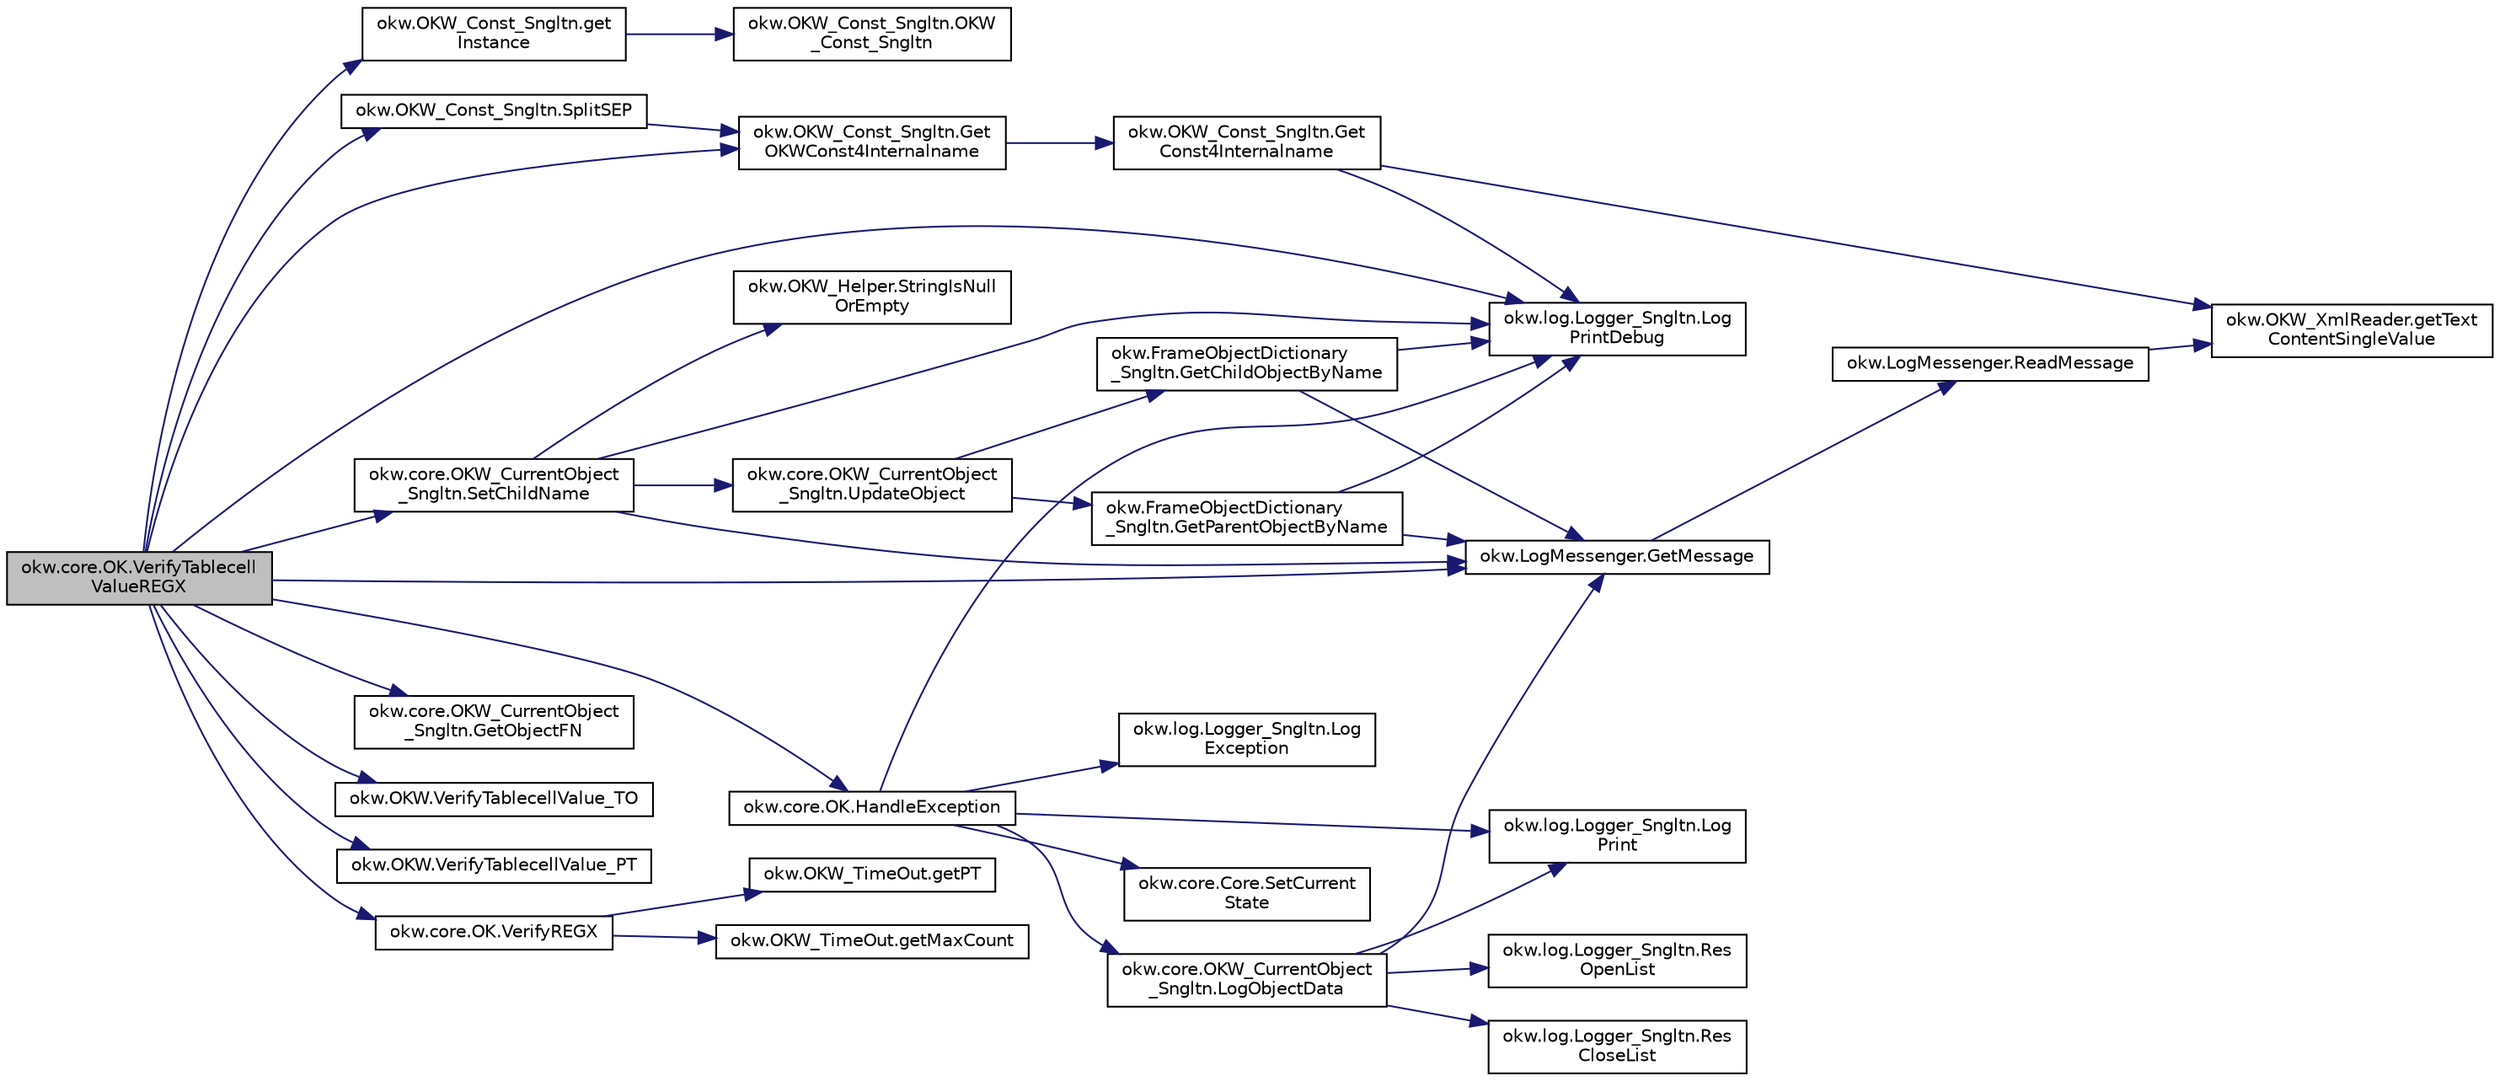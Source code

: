 digraph "okw.core.OK.VerifyTablecellValueREGX"
{
 // INTERACTIVE_SVG=YES
  edge [fontname="Helvetica",fontsize="10",labelfontname="Helvetica",labelfontsize="10"];
  node [fontname="Helvetica",fontsize="10",shape=record];
  rankdir="LR";
  Node1273 [label="okw.core.OK.VerifyTablecell\lValueREGX",height=0.2,width=0.4,color="black", fillcolor="grey75", style="filled", fontcolor="black"];
  Node1273 -> Node1274 [color="midnightblue",fontsize="10",style="solid",fontname="Helvetica"];
  Node1274 [label="okw.OKW_Const_Sngltn.get\lInstance",height=0.2,width=0.4,color="black", fillcolor="white", style="filled",URL="$classokw_1_1_o_k_w___const___sngltn.html#afdb8f095b58cbd870dbb8eb353e3b0bf",tooltip="Holt die einzige Instanz dieser Klasse. "];
  Node1274 -> Node1275 [color="midnightblue",fontsize="10",style="solid",fontname="Helvetica"];
  Node1275 [label="okw.OKW_Const_Sngltn.OKW\l_Const_Sngltn",height=0.2,width=0.4,color="black", fillcolor="white", style="filled",URL="$classokw_1_1_o_k_w___const___sngltn.html#a8404c43fc549df30d37c369c7d6e89ae",tooltip="Privater Konstruktor ohne Parameter im Entwurfsmuster Singelton initialisiert die Klasse OKW_Const..."];
  Node1273 -> Node1276 [color="midnightblue",fontsize="10",style="solid",fontname="Helvetica"];
  Node1276 [label="okw.OKW_Const_Sngltn.Get\lOKWConst4Internalname",height=0.2,width=0.4,color="black", fillcolor="white", style="filled",URL="$classokw_1_1_o_k_w___const___sngltn.html#a02c05c79f7ea6e862a81a64ce23941fd",tooltip="Methode ermittelt für Internalname und der aktuell eingestellten Sprache den Wert für OKWConst..."];
  Node1276 -> Node1277 [color="midnightblue",fontsize="10",style="solid",fontname="Helvetica"];
  Node1277 [label="okw.OKW_Const_Sngltn.Get\lConst4Internalname",height=0.2,width=0.4,color="black", fillcolor="white", style="filled",URL="$classokw_1_1_o_k_w___const___sngltn.html#a51cde06bf07e855ba4d69ff36b9a27f7",tooltip="Methode ermittelt für Internalname und der aktuell eingestellten Sprache den Wert für Const..."];
  Node1277 -> Node1278 [color="midnightblue",fontsize="10",style="solid",fontname="Helvetica"];
  Node1278 [label="okw.log.Logger_Sngltn.Log\lPrintDebug",height=0.2,width=0.4,color="black", fillcolor="white", style="filled",URL="$classokw_1_1log_1_1_logger___sngltn.html#a313f97c79ba4662d9daaf7f537dd02f4",tooltip="Loggt eine Nachricht. "];
  Node1277 -> Node1279 [color="midnightblue",fontsize="10",style="solid",fontname="Helvetica"];
  Node1279 [label="okw.OKW_XmlReader.getText\lContentSingleValue",height=0.2,width=0.4,color="black", fillcolor="white", style="filled",URL="$classokw_1_1_o_k_w___xml_reader.html#ab920b5335a2e1429c14cc5f8e79f39eb",tooltip="Lies den TextContent eines Tag. "];
  Node1273 -> Node1278 [color="midnightblue",fontsize="10",style="solid",fontname="Helvetica"];
  Node1273 -> Node1280 [color="midnightblue",fontsize="10",style="solid",fontname="Helvetica"];
  Node1280 [label="okw.LogMessenger.GetMessage",height=0.2,width=0.4,color="black", fillcolor="white", style="filled",URL="$classokw_1_1_log_messenger.html#af225d1f037d47b3b085175c09d78bdd2",tooltip="Holt die Log-Meldung für MethodeNmae/Textkey ohne weitere Parameter. "];
  Node1280 -> Node1281 [color="midnightblue",fontsize="10",style="solid",fontname="Helvetica"];
  Node1281 [label="okw.LogMessenger.ReadMessage",height=0.2,width=0.4,color="black", fillcolor="white", style="filled",URL="$classokw_1_1_log_messenger.html#a530cd6ab82ec82a04206a2e976ec06e3",tooltip="Interne Kernfunktion holt die Log-Meldung mit Platzhaltern aus der XML-Datei. "];
  Node1281 -> Node1279 [color="midnightblue",fontsize="10",style="solid",fontname="Helvetica"];
  Node1273 -> Node1282 [color="midnightblue",fontsize="10",style="solid",fontname="Helvetica"];
  Node1282 [label="okw.OKW_Const_Sngltn.SplitSEP",height=0.2,width=0.4,color="black", fillcolor="white", style="filled",URL="$classokw_1_1_o_k_w___const___sngltn.html#a3851ae4f27e2ae512749767b86b3fc13",tooltip="Methode trennt einen String und wandelt diesen in einen ListString um. "];
  Node1282 -> Node1276 [color="midnightblue",fontsize="10",style="solid",fontname="Helvetica"];
  Node1273 -> Node1283 [color="midnightblue",fontsize="10",style="solid",fontname="Helvetica"];
  Node1283 [label="okw.core.OKW_CurrentObject\l_Sngltn.SetChildName",height=0.2,width=0.4,color="black", fillcolor="white", style="filled",URL="$classokw_1_1core_1_1_o_k_w___current_object___sngltn.html#aaf87c468ae2476e28fe8a4fb8f996277",tooltip="Setzt das Kindobjekt. "];
  Node1283 -> Node1278 [color="midnightblue",fontsize="10",style="solid",fontname="Helvetica"];
  Node1283 -> Node1280 [color="midnightblue",fontsize="10",style="solid",fontname="Helvetica"];
  Node1283 -> Node1284 [color="midnightblue",fontsize="10",style="solid",fontname="Helvetica"];
  Node1284 [label="okw.OKW_Helper.StringIsNull\lOrEmpty",height=0.2,width=0.4,color="black", fillcolor="white", style="filled",URL="$classokw_1_1_o_k_w___helper.html#ac042a51d58d56ede78ecff1b082f72f3",tooltip="Prüft ob der gegeben String fpsStrin null oder leer (\"\") ist. "];
  Node1283 -> Node1285 [color="midnightblue",fontsize="10",style="solid",fontname="Helvetica"];
  Node1285 [label="okw.core.OKW_CurrentObject\l_Sngltn.UpdateObject",height=0.2,width=0.4,color="black", fillcolor="white", style="filled",URL="$classokw_1_1core_1_1_o_k_w___current_object___sngltn.html#ae9a94a0fbfc07ca5f94e2acf44abee3a",tooltip="Methode aktualisert zwei Werte: "];
  Node1285 -> Node1286 [color="midnightblue",fontsize="10",style="solid",fontname="Helvetica"];
  Node1286 [label="okw.FrameObjectDictionary\l_Sngltn.GetParentObjectByName",height=0.2,width=0.4,color="black", fillcolor="white", style="filled",URL="$classokw_1_1_frame_object_dictionary___sngltn.html#ad8f8fa2d1e817d6390238be819f0fc35",tooltip="Die Methode liefert das Frame-Object des gegebenen FN eines Fensterobjektes zurück. "];
  Node1286 -> Node1278 [color="midnightblue",fontsize="10",style="solid",fontname="Helvetica"];
  Node1286 -> Node1280 [color="midnightblue",fontsize="10",style="solid",fontname="Helvetica"];
  Node1285 -> Node1287 [color="midnightblue",fontsize="10",style="solid",fontname="Helvetica"];
  Node1287 [label="okw.FrameObjectDictionary\l_Sngltn.GetChildObjectByName",height=0.2,width=0.4,color="black", fillcolor="white", style="filled",URL="$classokw_1_1_frame_object_dictionary___sngltn.html#ad6907b6c5e325dcb48932a56aefdbd38",tooltip="Die Methode liefert das Objekt des gegebenen Kindobjekttests zurück. "];
  Node1287 -> Node1278 [color="midnightblue",fontsize="10",style="solid",fontname="Helvetica"];
  Node1287 -> Node1280 [color="midnightblue",fontsize="10",style="solid",fontname="Helvetica"];
  Node1273 -> Node1288 [color="midnightblue",fontsize="10",style="solid",fontname="Helvetica"];
  Node1288 [label="okw.core.OKW_CurrentObject\l_Sngltn.GetObjectFN",height=0.2,width=0.4,color="black", fillcolor="white", style="filled",URL="$classokw_1_1core_1_1_o_k_w___current_object___sngltn.html#a556e288e0c461d114206577d37296161",tooltip="Ermittelt den ObjektNamen des aktuellen Objektes. "];
  Node1273 -> Node1289 [color="midnightblue",fontsize="10",style="solid",fontname="Helvetica"];
  Node1289 [label="okw.OKW.VerifyTablecellValue_TO",height=0.2,width=0.4,color="black", fillcolor="white", style="filled",URL="$interfaceokw_1_1_o_k_w.html#a899fc2a092c4a03f53ce85ca1af61b28",tooltip="TimeOut in [s] für das Schlüsselwort VerifyTablecellValue. "];
  Node1273 -> Node1290 [color="midnightblue",fontsize="10",style="solid",fontname="Helvetica"];
  Node1290 [label="okw.OKW.VerifyTablecellValue_PT",height=0.2,width=0.4,color="black", fillcolor="white", style="filled",URL="$interfaceokw_1_1_o_k_w.html#acefee0b26413ff55e79c06d39f968943",tooltip="Polling Time in [ms] für das Schlüsselwort VerifyTablecellValue. "];
  Node1273 -> Node1291 [color="midnightblue",fontsize="10",style="solid",fontname="Helvetica"];
  Node1291 [label="okw.core.OK.VerifyREGX",height=0.2,width=0.4,color="black", fillcolor="white", style="filled",URL="$classokw_1_1core_1_1_o_k.html#a6576c3dc19a798e33c694c9f2cd0bbbf"];
  Node1291 -> Node1292 [color="midnightblue",fontsize="10",style="solid",fontname="Helvetica"];
  Node1292 [label="okw.OKW_TimeOut.getMaxCount",height=0.2,width=0.4,color="black", fillcolor="white", style="filled",URL="$classokw_1_1_o_k_w___time_out.html#adf7b9cc33db065c1f284bb5db2227b51",tooltip="Anzahl der berechnetten Zyklen. "];
  Node1291 -> Node1293 [color="midnightblue",fontsize="10",style="solid",fontname="Helvetica"];
  Node1293 [label="okw.OKW_TimeOut.getPT",height=0.2,width=0.4,color="black", fillcolor="white", style="filled",URL="$classokw_1_1_o_k_w___time_out.html#ab7142e5e6adc82f308a70177c71ced2c",tooltip="Wartezeit zwischen zwei Pollings in [ms]. "];
  Node1273 -> Node1294 [color="midnightblue",fontsize="10",style="solid",fontname="Helvetica"];
  Node1294 [label="okw.core.OK.HandleException",height=0.2,width=0.4,color="black", fillcolor="white", style="filled",URL="$classokw_1_1core_1_1_o_k.html#a1d020010a639b1aba44f93f4d046611d",tooltip="Zentrale Exception-Behandlung. "];
  Node1294 -> Node1295 [color="midnightblue",fontsize="10",style="solid",fontname="Helvetica"];
  Node1295 [label="okw.log.Logger_Sngltn.Log\lPrint",height=0.2,width=0.4,color="black", fillcolor="white", style="filled",URL="$classokw_1_1log_1_1_logger___sngltn.html#a8ebceaddd6cc6963ddb8e08c72ea808c",tooltip="LogPrint Function: Prints the values of expressions to the results file. "];
  Node1294 -> Node1296 [color="midnightblue",fontsize="10",style="solid",fontname="Helvetica"];
  Node1296 [label="okw.log.Logger_Sngltn.Log\lException",height=0.2,width=0.4,color="black", fillcolor="white", style="filled",URL="$classokw_1_1log_1_1_logger___sngltn.html#aa29d396a2b9df1ac57079d777c548181",tooltip="LogException Function: Logs a Script Exception to the results file. "];
  Node1294 -> Node1278 [color="midnightblue",fontsize="10",style="solid",fontname="Helvetica"];
  Node1294 -> Node1297 [color="midnightblue",fontsize="10",style="solid",fontname="Helvetica"];
  Node1297 [label="okw.core.OKW_CurrentObject\l_Sngltn.LogObjectData",height=0.2,width=0.4,color="black", fillcolor="white", style="filled",URL="$classokw_1_1core_1_1_o_k_w___current_object___sngltn.html#a01b48f2c86a2f91909143ee9063dfd86",tooltip="Methode gibt alle wichtigen Informationen zum aktuellen Objekt aus. "];
  Node1297 -> Node1298 [color="midnightblue",fontsize="10",style="solid",fontname="Helvetica"];
  Node1298 [label="okw.log.Logger_Sngltn.Res\lOpenList",height=0.2,width=0.4,color="black", fillcolor="white", style="filled",URL="$classokw_1_1log_1_1_logger___sngltn.html#ab4fc711bb4c754f251372ff3b14ab9c9",tooltip="Creates a new hierarchical level in the results file. "];
  Node1297 -> Node1295 [color="midnightblue",fontsize="10",style="solid",fontname="Helvetica"];
  Node1297 -> Node1280 [color="midnightblue",fontsize="10",style="solid",fontname="Helvetica"];
  Node1297 -> Node1299 [color="midnightblue",fontsize="10",style="solid",fontname="Helvetica"];
  Node1299 [label="okw.log.Logger_Sngltn.Res\lCloseList",height=0.2,width=0.4,color="black", fillcolor="white", style="filled",URL="$classokw_1_1log_1_1_logger___sngltn.html#a9b54104f7e0b4c0a473877b19dfaed56",tooltip="Closes a hierarchical level in the results file that was opened with ResOpenList. ..."];
  Node1294 -> Node1300 [color="midnightblue",fontsize="10",style="solid",fontname="Helvetica"];
  Node1300 [label="okw.core.Core.SetCurrent\lState",height=0.2,width=0.4,color="black", fillcolor="white", style="filled",URL="$classokw_1_1core_1_1_core.html#aafe6e3d88e810dabf350b37058d4af97",tooltip="Setter zum Setzen des aktuellen Zustandes. "];
}

